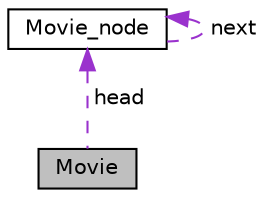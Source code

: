 digraph "Movie"
{
  edge [fontname="Helvetica",fontsize="10",labelfontname="Helvetica",labelfontsize="10"];
  node [fontname="Helvetica",fontsize="10",shape=record];
  Node1 [label="Movie",height=0.2,width=0.4,color="black", fillcolor="grey75", style="filled", fontcolor="black"];
  Node2 -> Node1 [dir="back",color="darkorchid3",fontsize="10",style="dashed",label=" head" ];
  Node2 [label="Movie_node",height=0.2,width=0.4,color="black", fillcolor="white", style="filled",URL="$classMovie__node.html"];
  Node2 -> Node2 [dir="back",color="darkorchid3",fontsize="10",style="dashed",label=" next" ];
}
